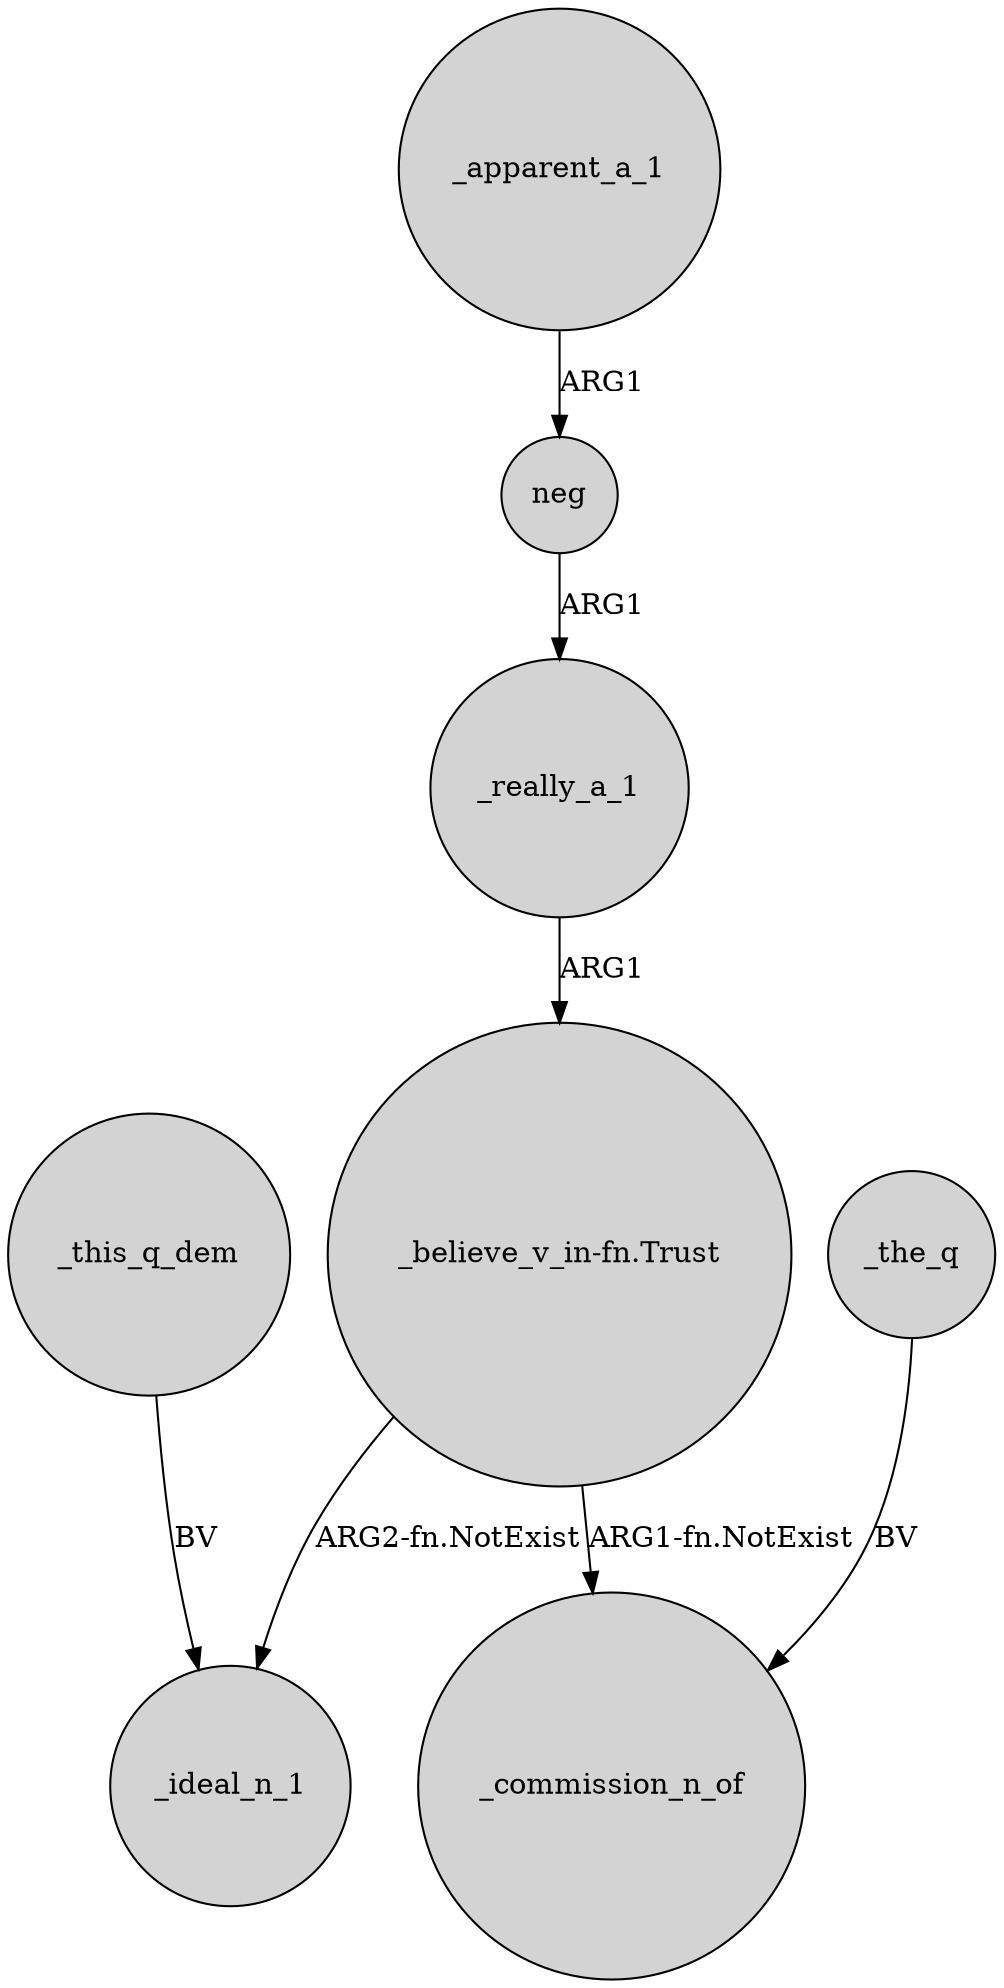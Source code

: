digraph {
	node [shape=circle style=filled]
	neg -> _really_a_1 [label=ARG1]
	_really_a_1 -> "_believe_v_in-fn.Trust" [label=ARG1]
	_apparent_a_1 -> neg [label=ARG1]
	"_believe_v_in-fn.Trust" -> _ideal_n_1 [label="ARG2-fn.NotExist"]
	_this_q_dem -> _ideal_n_1 [label=BV]
	"_believe_v_in-fn.Trust" -> _commission_n_of [label="ARG1-fn.NotExist"]
	_the_q -> _commission_n_of [label=BV]
}
